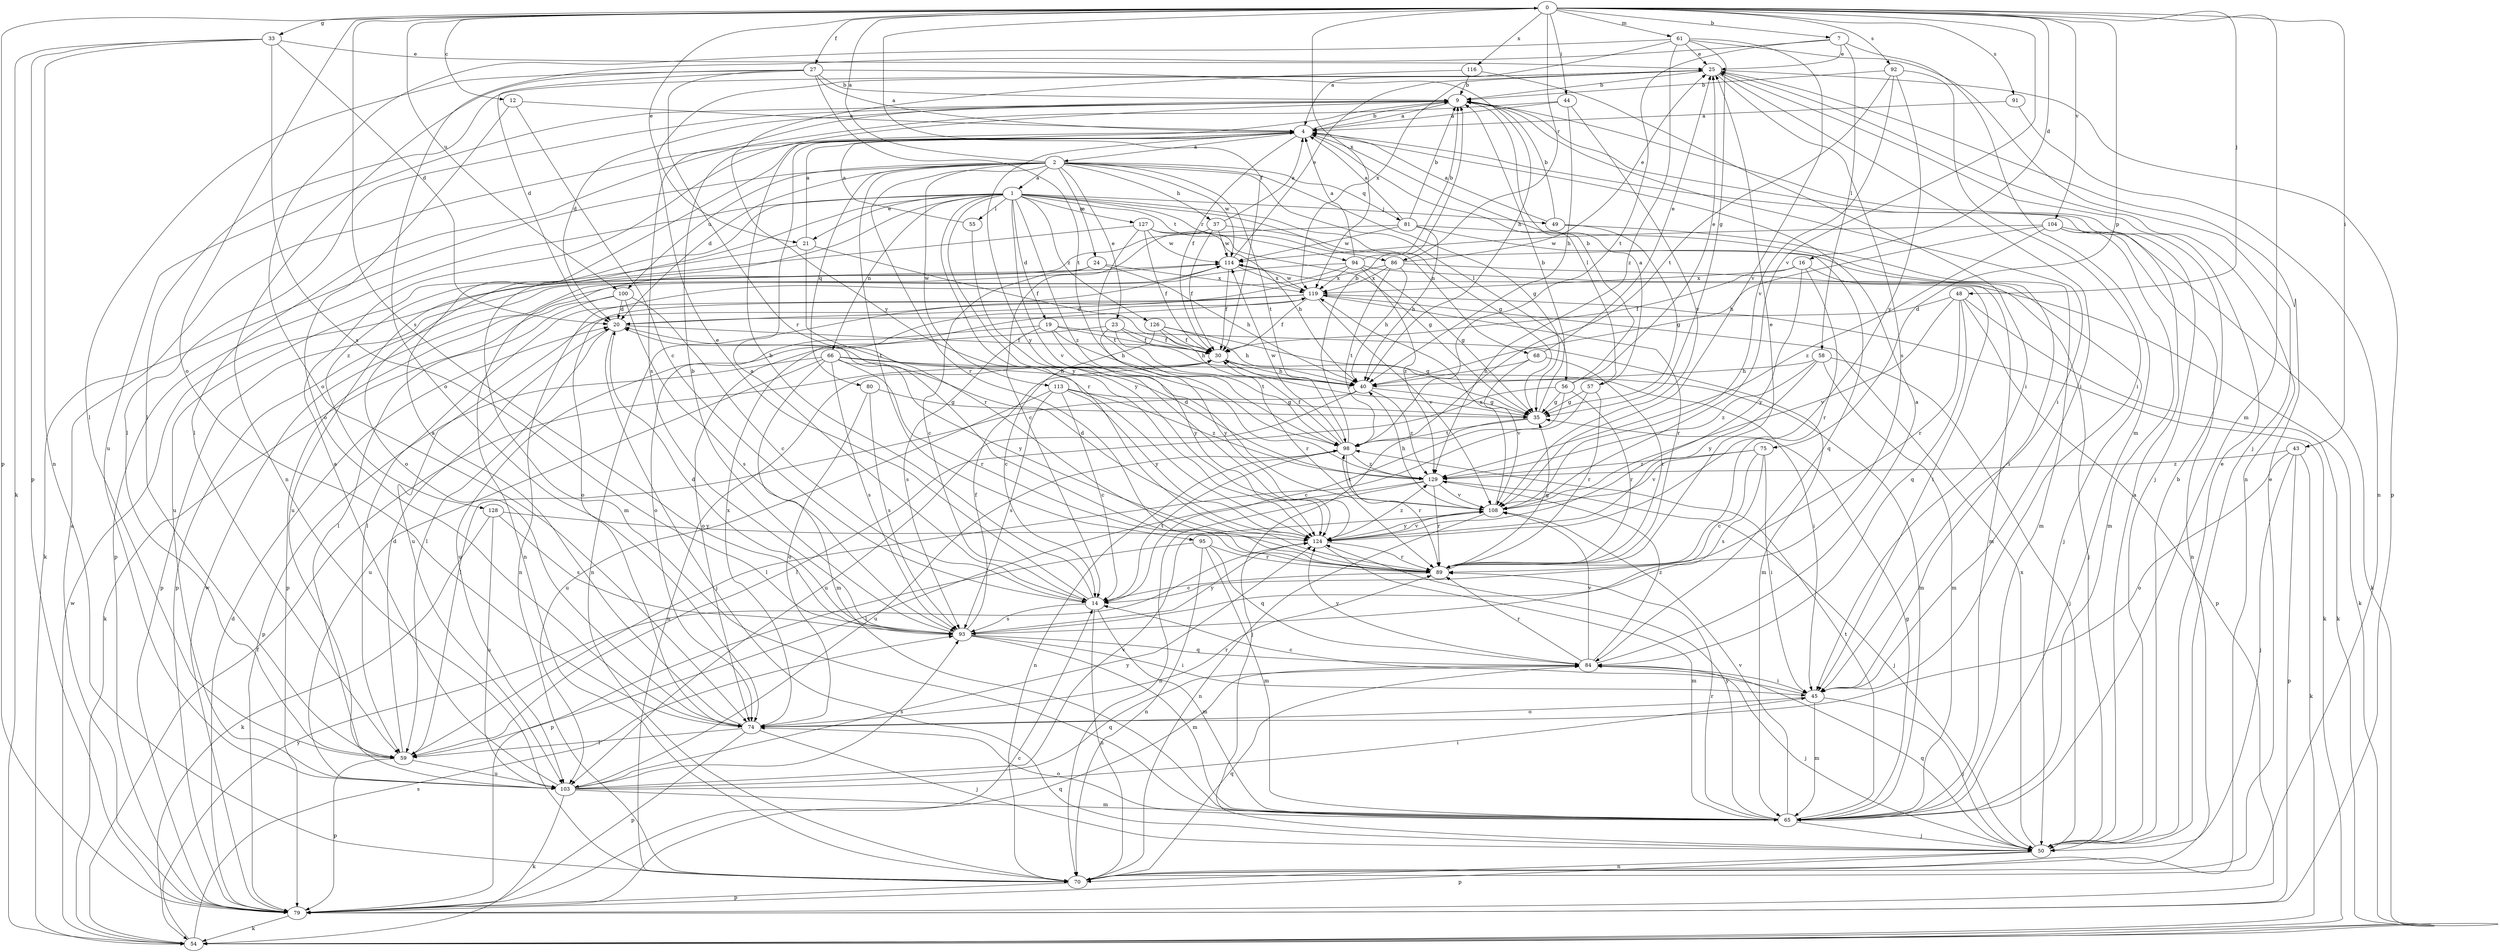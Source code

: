 strict digraph  {
0;
1;
2;
4;
7;
9;
12;
14;
16;
19;
20;
21;
23;
24;
25;
27;
30;
33;
35;
37;
40;
43;
44;
45;
48;
49;
50;
54;
55;
56;
57;
58;
59;
61;
65;
66;
68;
70;
74;
75;
79;
80;
81;
84;
86;
89;
91;
92;
93;
94;
95;
98;
100;
103;
104;
108;
113;
114;
116;
119;
124;
126;
127;
128;
129;
0 -> 7  [label=b];
0 -> 12  [label=c];
0 -> 16  [label=d];
0 -> 21  [label=e];
0 -> 27  [label=f];
0 -> 30  [label=f];
0 -> 33  [label=g];
0 -> 43  [label=i];
0 -> 44  [label=i];
0 -> 48  [label=j];
0 -> 61  [label=m];
0 -> 65  [label=m];
0 -> 74  [label=o];
0 -> 75  [label=p];
0 -> 79  [label=p];
0 -> 86  [label=r];
0 -> 91  [label=s];
0 -> 92  [label=s];
0 -> 93  [label=s];
0 -> 100  [label=u];
0 -> 104  [label=v];
0 -> 108  [label=v];
0 -> 116  [label=x];
0 -> 119  [label=x];
1 -> 19  [label=d];
1 -> 21  [label=e];
1 -> 35  [label=g];
1 -> 49  [label=j];
1 -> 55  [label=l];
1 -> 65  [label=m];
1 -> 66  [label=n];
1 -> 68  [label=n];
1 -> 74  [label=o];
1 -> 79  [label=p];
1 -> 86  [label=r];
1 -> 89  [label=r];
1 -> 94  [label=t];
1 -> 108  [label=v];
1 -> 124  [label=y];
1 -> 126  [label=z];
1 -> 127  [label=z];
1 -> 128  [label=z];
1 -> 129  [label=z];
2 -> 0  [label=a];
2 -> 1  [label=a];
2 -> 20  [label=d];
2 -> 23  [label=e];
2 -> 24  [label=e];
2 -> 35  [label=g];
2 -> 37  [label=h];
2 -> 54  [label=k];
2 -> 56  [label=l];
2 -> 80  [label=q];
2 -> 81  [label=q];
2 -> 89  [label=r];
2 -> 95  [label=t];
2 -> 98  [label=t];
2 -> 100  [label=u];
2 -> 113  [label=w];
2 -> 114  [label=w];
4 -> 2  [label=a];
4 -> 9  [label=b];
4 -> 30  [label=f];
4 -> 57  [label=l];
4 -> 124  [label=y];
7 -> 25  [label=e];
7 -> 58  [label=l];
7 -> 65  [label=m];
7 -> 74  [label=o];
7 -> 98  [label=t];
9 -> 4  [label=a];
9 -> 20  [label=d];
9 -> 45  [label=i];
9 -> 50  [label=j];
9 -> 59  [label=l];
9 -> 93  [label=s];
9 -> 103  [label=u];
12 -> 4  [label=a];
12 -> 14  [label=c];
12 -> 74  [label=o];
14 -> 4  [label=a];
14 -> 9  [label=b];
14 -> 25  [label=e];
14 -> 65  [label=m];
14 -> 70  [label=n];
14 -> 93  [label=s];
14 -> 98  [label=t];
16 -> 30  [label=f];
16 -> 50  [label=j];
16 -> 89  [label=r];
16 -> 119  [label=x];
16 -> 124  [label=y];
19 -> 30  [label=f];
19 -> 40  [label=h];
19 -> 65  [label=m];
19 -> 93  [label=s];
19 -> 103  [label=u];
19 -> 124  [label=y];
20 -> 30  [label=f];
20 -> 50  [label=j];
20 -> 59  [label=l];
21 -> 4  [label=a];
21 -> 30  [label=f];
21 -> 89  [label=r];
21 -> 103  [label=u];
23 -> 30  [label=f];
23 -> 40  [label=h];
23 -> 74  [label=o];
23 -> 98  [label=t];
23 -> 124  [label=y];
24 -> 14  [label=c];
24 -> 40  [label=h];
24 -> 79  [label=p];
24 -> 119  [label=x];
25 -> 9  [label=b];
25 -> 45  [label=i];
25 -> 59  [label=l];
25 -> 70  [label=n];
25 -> 79  [label=p];
25 -> 93  [label=s];
25 -> 119  [label=x];
27 -> 4  [label=a];
27 -> 9  [label=b];
27 -> 20  [label=d];
27 -> 40  [label=h];
27 -> 59  [label=l];
27 -> 70  [label=n];
27 -> 89  [label=r];
27 -> 98  [label=t];
30 -> 40  [label=h];
30 -> 65  [label=m];
30 -> 70  [label=n];
33 -> 20  [label=d];
33 -> 25  [label=e];
33 -> 54  [label=k];
33 -> 70  [label=n];
33 -> 79  [label=p];
33 -> 93  [label=s];
35 -> 9  [label=b];
35 -> 30  [label=f];
35 -> 50  [label=j];
35 -> 98  [label=t];
37 -> 4  [label=a];
37 -> 14  [label=c];
37 -> 30  [label=f];
37 -> 50  [label=j];
37 -> 114  [label=w];
40 -> 35  [label=g];
40 -> 59  [label=l];
40 -> 103  [label=u];
40 -> 129  [label=z];
43 -> 50  [label=j];
43 -> 54  [label=k];
43 -> 74  [label=o];
43 -> 79  [label=p];
43 -> 129  [label=z];
44 -> 4  [label=a];
44 -> 40  [label=h];
44 -> 59  [label=l];
44 -> 108  [label=v];
45 -> 14  [label=c];
45 -> 50  [label=j];
45 -> 65  [label=m];
45 -> 74  [label=o];
48 -> 20  [label=d];
48 -> 54  [label=k];
48 -> 79  [label=p];
48 -> 84  [label=q];
48 -> 89  [label=r];
48 -> 108  [label=v];
49 -> 4  [label=a];
49 -> 9  [label=b];
49 -> 35  [label=g];
49 -> 65  [label=m];
50 -> 4  [label=a];
50 -> 9  [label=b];
50 -> 25  [label=e];
50 -> 70  [label=n];
50 -> 79  [label=p];
50 -> 84  [label=q];
50 -> 119  [label=x];
54 -> 30  [label=f];
54 -> 93  [label=s];
54 -> 114  [label=w];
54 -> 124  [label=y];
55 -> 4  [label=a];
55 -> 124  [label=y];
56 -> 9  [label=b];
56 -> 14  [label=c];
56 -> 25  [label=e];
56 -> 35  [label=g];
56 -> 59  [label=l];
56 -> 89  [label=r];
57 -> 4  [label=a];
57 -> 35  [label=g];
57 -> 59  [label=l];
57 -> 89  [label=r];
58 -> 40  [label=h];
58 -> 50  [label=j];
58 -> 65  [label=m];
58 -> 124  [label=y];
58 -> 129  [label=z];
59 -> 20  [label=d];
59 -> 79  [label=p];
59 -> 103  [label=u];
61 -> 4  [label=a];
61 -> 25  [label=e];
61 -> 35  [label=g];
61 -> 50  [label=j];
61 -> 74  [label=o];
61 -> 108  [label=v];
61 -> 129  [label=z];
65 -> 35  [label=g];
65 -> 50  [label=j];
65 -> 74  [label=o];
65 -> 89  [label=r];
65 -> 98  [label=t];
65 -> 108  [label=v];
65 -> 124  [label=y];
66 -> 40  [label=h];
66 -> 45  [label=i];
66 -> 65  [label=m];
66 -> 79  [label=p];
66 -> 89  [label=r];
66 -> 93  [label=s];
66 -> 103  [label=u];
66 -> 124  [label=y];
68 -> 25  [label=e];
68 -> 40  [label=h];
68 -> 89  [label=r];
68 -> 108  [label=v];
70 -> 25  [label=e];
70 -> 79  [label=p];
70 -> 84  [label=q];
74 -> 4  [label=a];
74 -> 50  [label=j];
74 -> 59  [label=l];
74 -> 79  [label=p];
74 -> 89  [label=r];
74 -> 119  [label=x];
75 -> 14  [label=c];
75 -> 45  [label=i];
75 -> 93  [label=s];
75 -> 108  [label=v];
75 -> 129  [label=z];
79 -> 4  [label=a];
79 -> 14  [label=c];
79 -> 20  [label=d];
79 -> 54  [label=k];
79 -> 84  [label=q];
79 -> 114  [label=w];
80 -> 35  [label=g];
80 -> 74  [label=o];
80 -> 93  [label=s];
81 -> 4  [label=a];
81 -> 9  [label=b];
81 -> 40  [label=h];
81 -> 45  [label=i];
81 -> 70  [label=n];
81 -> 84  [label=q];
81 -> 114  [label=w];
84 -> 4  [label=a];
84 -> 45  [label=i];
84 -> 50  [label=j];
84 -> 89  [label=r];
84 -> 108  [label=v];
84 -> 124  [label=y];
84 -> 129  [label=z];
86 -> 25  [label=e];
86 -> 40  [label=h];
86 -> 65  [label=m];
86 -> 70  [label=n];
86 -> 98  [label=t];
86 -> 119  [label=x];
89 -> 14  [label=c];
89 -> 25  [label=e];
89 -> 35  [label=g];
91 -> 4  [label=a];
91 -> 70  [label=n];
92 -> 9  [label=b];
92 -> 45  [label=i];
92 -> 98  [label=t];
92 -> 108  [label=v];
92 -> 124  [label=y];
93 -> 9  [label=b];
93 -> 20  [label=d];
93 -> 30  [label=f];
93 -> 45  [label=i];
93 -> 65  [label=m];
93 -> 84  [label=q];
93 -> 124  [label=y];
94 -> 4  [label=a];
94 -> 9  [label=b];
94 -> 35  [label=g];
94 -> 54  [label=k];
94 -> 70  [label=n];
94 -> 79  [label=p];
94 -> 119  [label=x];
94 -> 129  [label=z];
95 -> 65  [label=m];
95 -> 70  [label=n];
95 -> 79  [label=p];
95 -> 84  [label=q];
95 -> 89  [label=r];
98 -> 9  [label=b];
98 -> 30  [label=f];
98 -> 70  [label=n];
98 -> 89  [label=r];
98 -> 103  [label=u];
98 -> 114  [label=w];
98 -> 129  [label=z];
100 -> 14  [label=c];
100 -> 20  [label=d];
100 -> 54  [label=k];
100 -> 59  [label=l];
100 -> 93  [label=s];
103 -> 4  [label=a];
103 -> 45  [label=i];
103 -> 54  [label=k];
103 -> 65  [label=m];
103 -> 84  [label=q];
103 -> 93  [label=s];
103 -> 108  [label=v];
103 -> 124  [label=y];
104 -> 40  [label=h];
104 -> 54  [label=k];
104 -> 65  [label=m];
104 -> 70  [label=n];
104 -> 114  [label=w];
104 -> 129  [label=z];
108 -> 40  [label=h];
108 -> 70  [label=n];
108 -> 98  [label=t];
108 -> 119  [label=x];
108 -> 124  [label=y];
113 -> 14  [label=c];
113 -> 35  [label=g];
113 -> 93  [label=s];
113 -> 103  [label=u];
113 -> 124  [label=y];
113 -> 129  [label=z];
114 -> 25  [label=e];
114 -> 30  [label=f];
114 -> 45  [label=i];
114 -> 74  [label=o];
114 -> 79  [label=p];
114 -> 119  [label=x];
116 -> 9  [label=b];
116 -> 45  [label=i];
116 -> 124  [label=y];
119 -> 20  [label=d];
119 -> 30  [label=f];
119 -> 54  [label=k];
119 -> 59  [label=l];
119 -> 74  [label=o];
119 -> 89  [label=r];
119 -> 103  [label=u];
119 -> 108  [label=v];
119 -> 114  [label=w];
124 -> 20  [label=d];
124 -> 65  [label=m];
124 -> 89  [label=r];
124 -> 108  [label=v];
124 -> 129  [label=z];
126 -> 14  [label=c];
126 -> 30  [label=f];
126 -> 35  [label=g];
126 -> 40  [label=h];
126 -> 89  [label=r];
127 -> 30  [label=f];
127 -> 35  [label=g];
127 -> 40  [label=h];
127 -> 98  [label=t];
127 -> 103  [label=u];
127 -> 114  [label=w];
128 -> 54  [label=k];
128 -> 93  [label=s];
128 -> 103  [label=u];
128 -> 124  [label=y];
129 -> 20  [label=d];
129 -> 50  [label=j];
129 -> 59  [label=l];
129 -> 70  [label=n];
129 -> 89  [label=r];
129 -> 108  [label=v];
}
